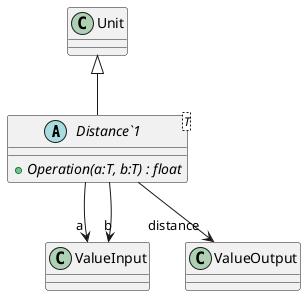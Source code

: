 @startuml
abstract class "Distance`1"<T> {
    + {abstract} Operation(a:T, b:T) : float
}
Unit <|-- "Distance`1"
"Distance`1" --> "a" ValueInput
"Distance`1" --> "b" ValueInput
"Distance`1" --> "distance" ValueOutput
@enduml
